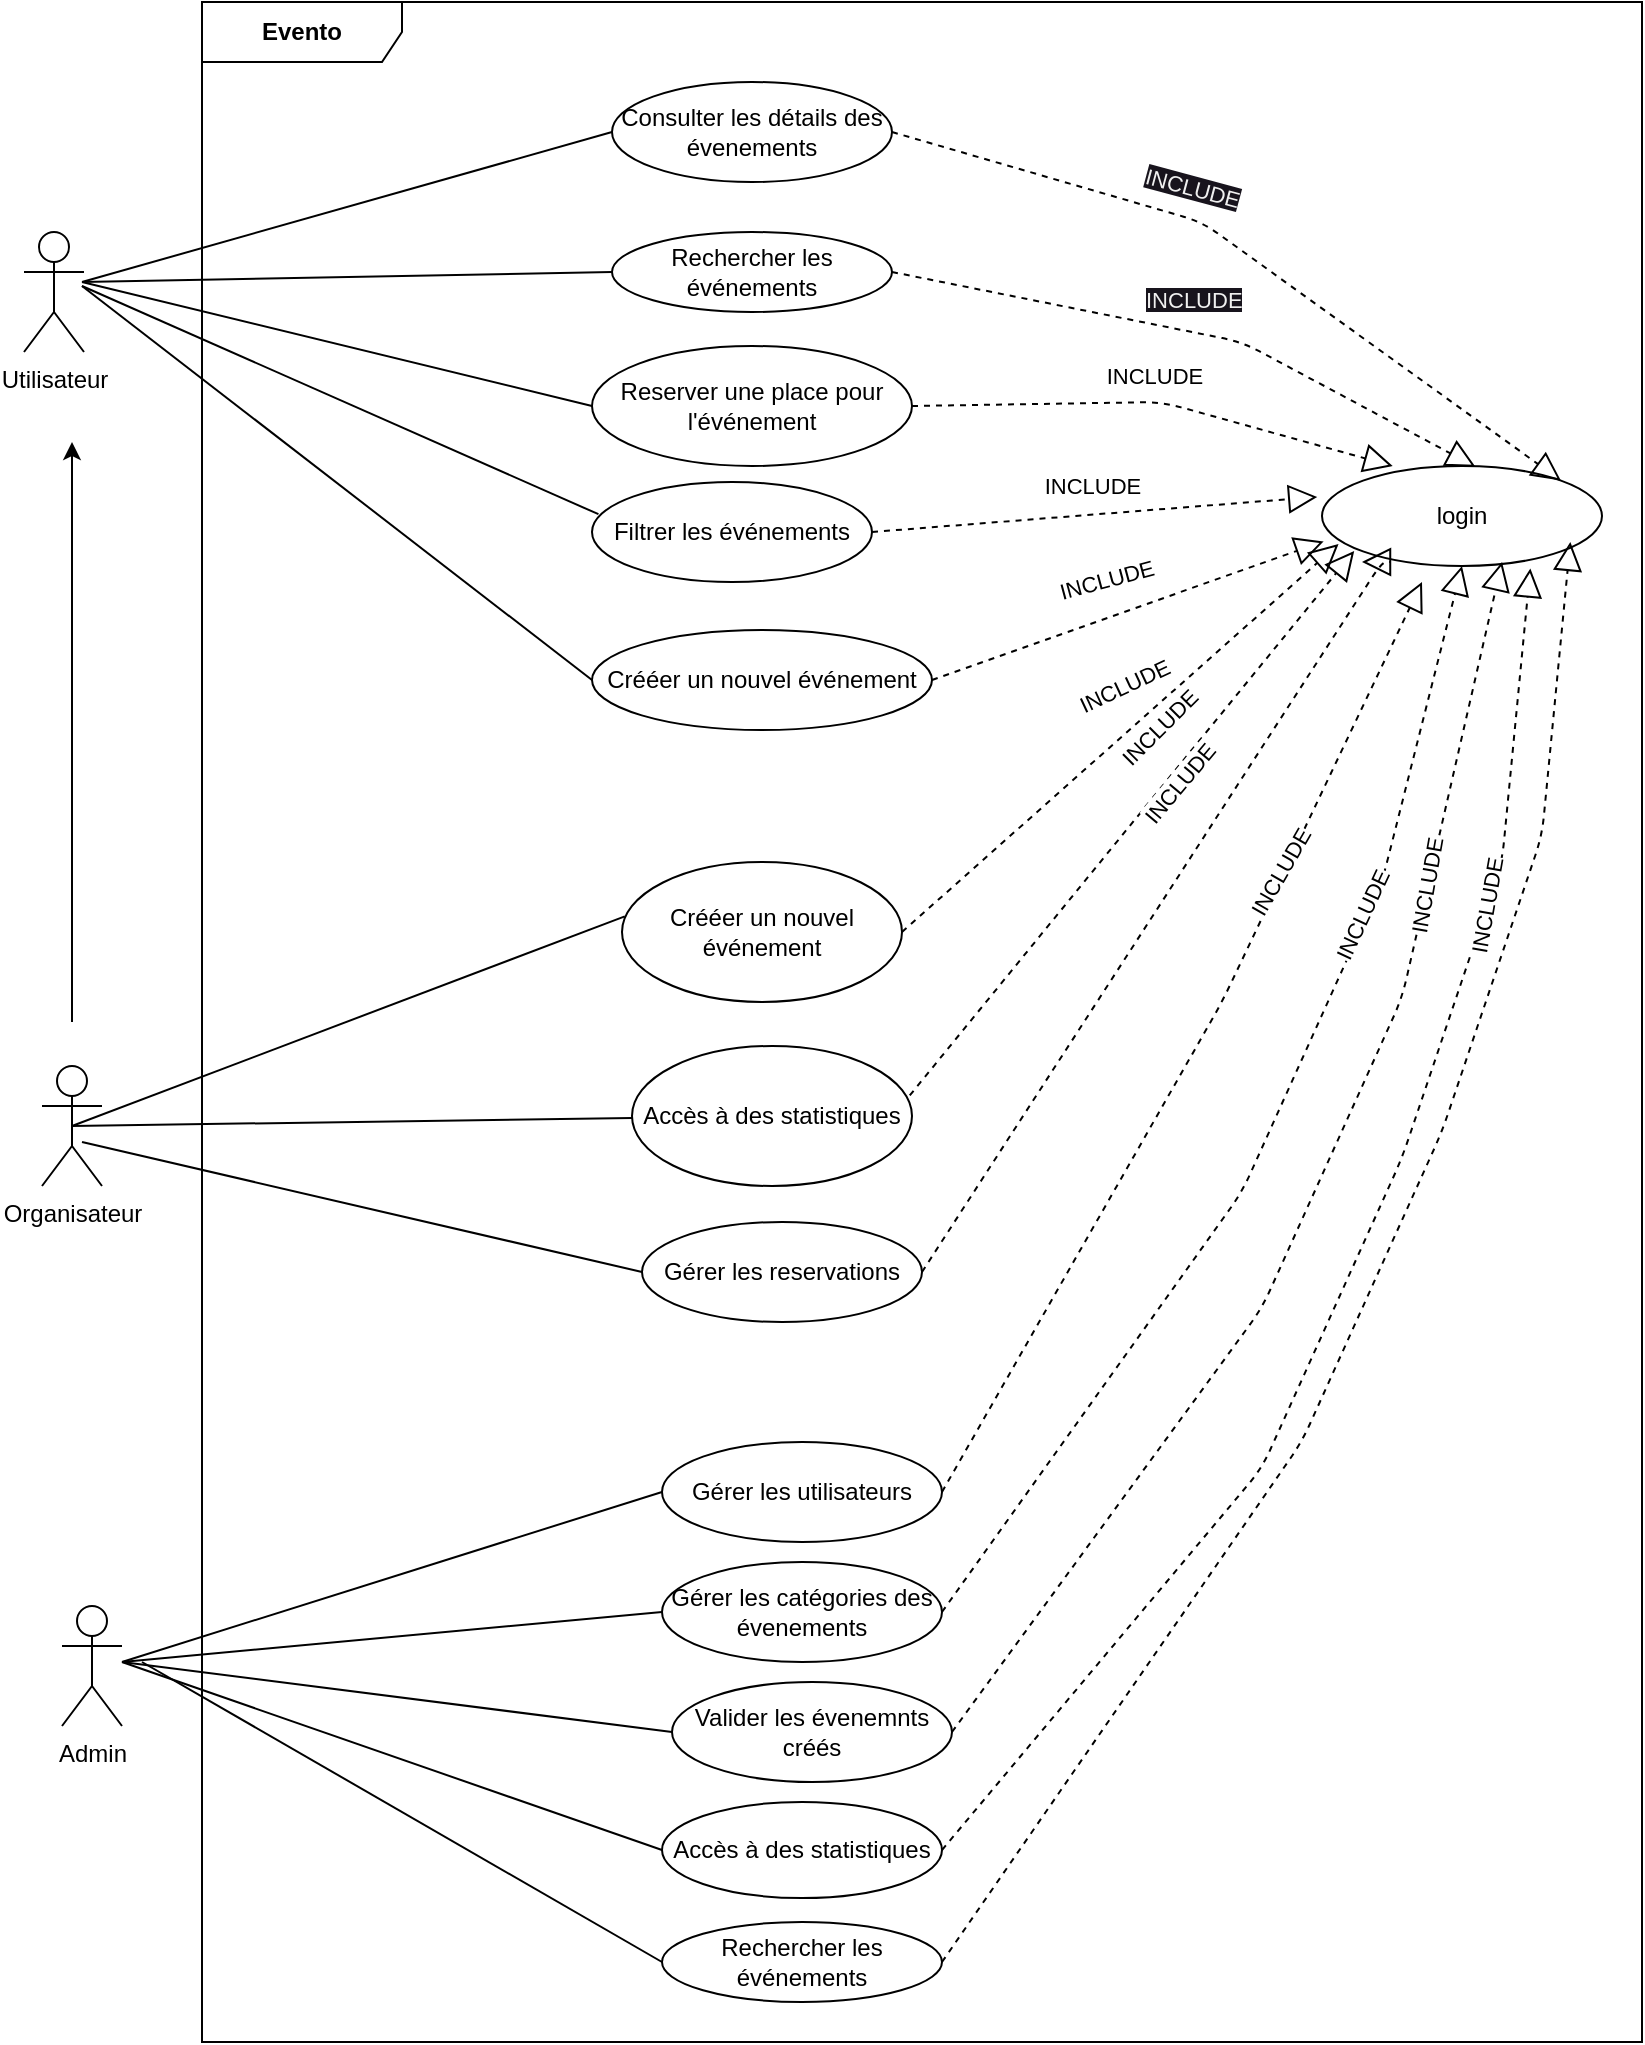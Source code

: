 <mxfile>
    <diagram id="Aq5SklJpldZwCfAiTJRI" name="Page-1">
        <mxGraphModel dx="1424" dy="1008" grid="1" gridSize="10" guides="1" tooltips="1" connect="1" arrows="1" fold="1" page="1" pageScale="1" pageWidth="850" pageHeight="1100" math="0" shadow="0">
            <root>
                <mxCell id="0"/>
                <mxCell id="1" parent="0"/>
                <mxCell id="4" value="Consulter les détails des évenements" style="ellipse;whiteSpace=wrap;html=1;" parent="1" vertex="1">
                    <mxGeometry x="335" y="430" width="140" height="50" as="geometry"/>
                </mxCell>
                <mxCell id="5" value="Gérer les reservations" style="ellipse;whiteSpace=wrap;html=1;" parent="1" vertex="1">
                    <mxGeometry x="350" y="1000" width="140" height="50" as="geometry"/>
                </mxCell>
                <mxCell id="6" value="Filtrer les événements" style="ellipse;whiteSpace=wrap;html=1;" parent="1" vertex="1">
                    <mxGeometry x="325" y="630" width="140" height="50" as="geometry"/>
                </mxCell>
                <mxCell id="7" value="login" style="ellipse;whiteSpace=wrap;html=1;" parent="1" vertex="1">
                    <mxGeometry x="690" y="622" width="140" height="50" as="geometry"/>
                </mxCell>
                <mxCell id="8" value="Utilisateur" style="shape=umlActor;verticalLabelPosition=bottom;verticalAlign=top;html=1;" parent="1" vertex="1">
                    <mxGeometry x="41" y="505" width="30" height="60" as="geometry"/>
                </mxCell>
                <mxCell id="9" value="Rechercher les événements" style="ellipse;whiteSpace=wrap;html=1;" parent="1" vertex="1">
                    <mxGeometry x="335" y="505" width="140" height="40" as="geometry"/>
                </mxCell>
                <mxCell id="10" value="Reserver une place pour l'événement" style="ellipse;whiteSpace=wrap;html=1;" parent="1" vertex="1">
                    <mxGeometry x="325" y="562" width="160" height="60" as="geometry"/>
                </mxCell>
                <mxCell id="14" value="Crééer un nouvel événement" style="ellipse;whiteSpace=wrap;html=1;" parent="1" vertex="1">
                    <mxGeometry x="325" y="704" width="170" height="50" as="geometry"/>
                </mxCell>
                <mxCell id="15" value="Organisateur" style="shape=umlActor;verticalLabelPosition=bottom;verticalAlign=top;html=1;" parent="1" vertex="1">
                    <mxGeometry x="50" y="922" width="30" height="60" as="geometry"/>
                </mxCell>
                <mxCell id="16" value="Crééer un nouvel événement" style="ellipse;whiteSpace=wrap;html=1;" parent="1" vertex="1">
                    <mxGeometry x="340" y="820" width="140" height="70" as="geometry"/>
                </mxCell>
                <mxCell id="17" value="Accès à des statistiques" style="ellipse;whiteSpace=wrap;html=1;" parent="1" vertex="1">
                    <mxGeometry x="345" y="912" width="140" height="70" as="geometry"/>
                </mxCell>
                <mxCell id="18" value="" style="endArrow=none;html=1;exitX=0.5;exitY=0.5;exitDx=0;exitDy=0;exitPerimeter=0;entryX=0.01;entryY=0.388;entryDx=0;entryDy=0;entryPerimeter=0;" parent="1" source="15" target="16" edge="1">
                    <mxGeometry width="50" height="50" relative="1" as="geometry">
                        <mxPoint x="110" y="982" as="sourcePoint"/>
                        <mxPoint x="160" y="932" as="targetPoint"/>
                    </mxGeometry>
                </mxCell>
                <mxCell id="19" value="" style="endArrow=none;html=1;exitX=0.5;exitY=0.5;exitDx=0;exitDy=0;exitPerimeter=0;" parent="1" source="15" target="17" edge="1">
                    <mxGeometry width="50" height="50" relative="1" as="geometry">
                        <mxPoint x="75" y="1162" as="sourcePoint"/>
                        <mxPoint x="376.4" y="1069.16" as="targetPoint"/>
                    </mxGeometry>
                </mxCell>
                <mxCell id="21" value="" style="endArrow=none;html=1;entryX=0.023;entryY=0.322;entryDx=0;entryDy=0;entryPerimeter=0;" parent="1" target="6" edge="1">
                    <mxGeometry width="50" height="50" relative="1" as="geometry">
                        <mxPoint x="70" y="532" as="sourcePoint"/>
                        <mxPoint x="330.0" y="631" as="targetPoint"/>
                    </mxGeometry>
                </mxCell>
                <mxCell id="22" value="" style="endArrow=none;html=1;entryX=0;entryY=0.5;entryDx=0;entryDy=0;" parent="1" target="14" edge="1">
                    <mxGeometry width="50" height="50" relative="1" as="geometry">
                        <mxPoint x="70" y="532" as="sourcePoint"/>
                        <mxPoint x="367.309" y="808.123" as="targetPoint"/>
                        <Array as="points"/>
                    </mxGeometry>
                </mxCell>
                <mxCell id="24" value="" style="endArrow=none;html=1;entryX=0;entryY=0.5;entryDx=0;entryDy=0;" parent="1" target="10" edge="1">
                    <mxGeometry width="50" height="50" relative="1" as="geometry">
                        <mxPoint x="70" y="530" as="sourcePoint"/>
                        <mxPoint x="360" y="472" as="targetPoint"/>
                    </mxGeometry>
                </mxCell>
                <mxCell id="28" value="" style="endArrow=none;html=1;entryX=0;entryY=0.5;entryDx=0;entryDy=0;" parent="1" target="5" edge="1">
                    <mxGeometry width="50" height="50" relative="1" as="geometry">
                        <mxPoint x="70" y="960" as="sourcePoint"/>
                        <mxPoint x="365.644" y="186.835" as="targetPoint"/>
                    </mxGeometry>
                </mxCell>
                <mxCell id="30" value="" style="endArrow=block;dashed=1;endFill=0;endSize=12;html=1;exitX=1;exitY=0.5;exitDx=0;exitDy=0;" parent="1" source="5" edge="1">
                    <mxGeometry width="160" relative="1" as="geometry">
                        <mxPoint x="500" y="182.0" as="sourcePoint"/>
                        <mxPoint x="710.0" y="670" as="targetPoint"/>
                        <Array as="points">
                            <mxPoint x="720" y="670"/>
                        </Array>
                    </mxGeometry>
                </mxCell>
                <mxCell id="33" value="" style="endArrow=block;dashed=1;endFill=0;endSize=12;html=1;exitX=1;exitY=0.5;exitDx=0;exitDy=0;" parent="1" source="10" edge="1">
                    <mxGeometry width="160" relative="1" as="geometry">
                        <mxPoint x="505" y="507.6" as="sourcePoint"/>
                        <mxPoint x="725.33" y="622.002" as="targetPoint"/>
                        <Array as="points">
                            <mxPoint x="610" y="590"/>
                        </Array>
                    </mxGeometry>
                </mxCell>
                <mxCell id="36" value="" style="endArrow=block;dashed=1;endFill=0;endSize=12;html=1;exitX=1;exitY=0.5;exitDx=0;exitDy=0;entryX=-0.017;entryY=0.309;entryDx=0;entryDy=0;entryPerimeter=0;" parent="1" source="6" target="7" edge="1">
                    <mxGeometry width="160" relative="1" as="geometry">
                        <mxPoint x="470.0" y="631" as="sourcePoint"/>
                        <mxPoint x="683.92" y="665.75" as="targetPoint"/>
                    </mxGeometry>
                </mxCell>
                <mxCell id="37" value="" style="endArrow=block;dashed=1;endFill=0;endSize=12;html=1;entryX=0.006;entryY=0.754;entryDx=0;entryDy=0;entryPerimeter=0;exitX=1;exitY=0.5;exitDx=0;exitDy=0;" parent="1" source="14" target="7" edge="1">
                    <mxGeometry width="160" relative="1" as="geometry">
                        <mxPoint x="510" y="625" as="sourcePoint"/>
                        <mxPoint x="700.503" y="674.678" as="targetPoint"/>
                    </mxGeometry>
                </mxCell>
                <mxCell id="38" value="" style="endArrow=block;dashed=1;endFill=0;endSize=12;html=1;exitX=1;exitY=0.5;exitDx=0;exitDy=0;entryX=0.059;entryY=0.781;entryDx=0;entryDy=0;entryPerimeter=0;" parent="1" source="16" target="7" edge="1">
                    <mxGeometry width="160" relative="1" as="geometry">
                        <mxPoint x="505" y="937" as="sourcePoint"/>
                        <mxPoint x="750.0" y="682" as="targetPoint"/>
                    </mxGeometry>
                </mxCell>
                <mxCell id="39" value="" style="endArrow=block;dashed=1;endFill=0;endSize=12;html=1;exitX=0.992;exitY=0.353;exitDx=0;exitDy=0;exitPerimeter=0;entryX=0.115;entryY=0.85;entryDx=0;entryDy=0;entryPerimeter=0;" parent="1" source="17" target="7" edge="1">
                    <mxGeometry width="160" relative="1" as="geometry">
                        <mxPoint x="515" y="1077" as="sourcePoint"/>
                        <mxPoint x="779.96" y="672" as="targetPoint"/>
                    </mxGeometry>
                </mxCell>
                <mxCell id="41" value="" style="endArrow=classic;html=1;" parent="1" edge="1">
                    <mxGeometry width="50" height="50" relative="1" as="geometry">
                        <mxPoint x="65" y="900" as="sourcePoint"/>
                        <mxPoint x="65" y="610" as="targetPoint"/>
                    </mxGeometry>
                </mxCell>
                <mxCell id="42" value="Evento" style="shape=umlFrame;whiteSpace=wrap;html=1;width=100;height=30;fontStyle=1" parent="1" vertex="1">
                    <mxGeometry x="130" y="390" width="720" height="1020" as="geometry"/>
                </mxCell>
                <mxCell id="43" value="Admin" style="shape=umlActor;verticalLabelPosition=bottom;verticalAlign=top;html=1;" parent="1" vertex="1">
                    <mxGeometry x="60" y="1192" width="30" height="60" as="geometry"/>
                </mxCell>
                <mxCell id="48" value="Valider les évenemnts créés" style="ellipse;whiteSpace=wrap;html=1;" parent="1" vertex="1">
                    <mxGeometry x="365" y="1230" width="140" height="50" as="geometry"/>
                </mxCell>
                <mxCell id="49" value="Gérer les utilisateurs" style="ellipse;whiteSpace=wrap;html=1;" parent="1" vertex="1">
                    <mxGeometry x="360" y="1110" width="140" height="50" as="geometry"/>
                </mxCell>
                <mxCell id="50" value="Gérer les catégories des évenements" style="ellipse;whiteSpace=wrap;html=1;" parent="1" vertex="1">
                    <mxGeometry x="360" y="1170" width="140" height="50" as="geometry"/>
                </mxCell>
                <mxCell id="51" value="Accès à des statistiques" style="ellipse;whiteSpace=wrap;html=1;" parent="1" vertex="1">
                    <mxGeometry x="360" y="1290" width="140" height="48" as="geometry"/>
                </mxCell>
                <mxCell id="52" value="" style="endArrow=none;html=1;entryX=0;entryY=0.5;entryDx=0;entryDy=0;" parent="1" target="49" edge="1">
                    <mxGeometry width="50" height="50" relative="1" as="geometry">
                        <mxPoint x="90" y="1220" as="sourcePoint"/>
                        <mxPoint x="376.4" y="1052.0" as="targetPoint"/>
                    </mxGeometry>
                </mxCell>
                <mxCell id="53" value="" style="endArrow=none;html=1;entryX=0;entryY=0.5;entryDx=0;entryDy=0;" parent="1" target="50" edge="1">
                    <mxGeometry width="50" height="50" relative="1" as="geometry">
                        <mxPoint x="90" y="1220" as="sourcePoint"/>
                        <mxPoint x="370" y="1155" as="targetPoint"/>
                    </mxGeometry>
                </mxCell>
                <mxCell id="54" value="" style="endArrow=none;html=1;entryX=0;entryY=0.5;entryDx=0;entryDy=0;" parent="1" target="48" edge="1">
                    <mxGeometry width="50" height="50" relative="1" as="geometry">
                        <mxPoint x="90" y="1220" as="sourcePoint"/>
                        <mxPoint x="370" y="1225" as="targetPoint"/>
                    </mxGeometry>
                </mxCell>
                <mxCell id="55" value="" style="endArrow=none;html=1;entryX=0;entryY=0.5;entryDx=0;entryDy=0;" parent="1" target="51" edge="1">
                    <mxGeometry width="50" height="50" relative="1" as="geometry">
                        <mxPoint x="90" y="1220" as="sourcePoint"/>
                        <mxPoint x="360" y="1360" as="targetPoint"/>
                    </mxGeometry>
                </mxCell>
                <mxCell id="56" value="" style="endArrow=block;dashed=1;endFill=0;endSize=12;html=1;exitX=1;exitY=0.5;exitDx=0;exitDy=0;" parent="1" source="49" edge="1">
                    <mxGeometry width="160" relative="1" as="geometry">
                        <mxPoint x="500" y="1149.5" as="sourcePoint"/>
                        <mxPoint x="740" y="680" as="targetPoint"/>
                        <Array as="points">
                            <mxPoint x="640" y="890"/>
                        </Array>
                    </mxGeometry>
                </mxCell>
                <mxCell id="57" value="" style="endArrow=block;dashed=1;endFill=0;endSize=12;html=1;exitX=1;exitY=0.5;exitDx=0;exitDy=0;entryX=0.5;entryY=1;entryDx=0;entryDy=0;" parent="1" target="7" edge="1" source="50">
                    <mxGeometry width="160" relative="1" as="geometry">
                        <mxPoint x="495" y="1229.5" as="sourcePoint"/>
                        <mxPoint x="735" y="760" as="targetPoint"/>
                        <Array as="points">
                            <mxPoint x="650" y="985"/>
                            <mxPoint x="720" y="830"/>
                        </Array>
                    </mxGeometry>
                </mxCell>
                <mxCell id="58" value="" style="endArrow=block;dashed=1;endFill=0;endSize=12;html=1;exitX=1;exitY=0.5;exitDx=0;exitDy=0;entryX=0.643;entryY=0.96;entryDx=0;entryDy=0;entryPerimeter=0;" parent="1" target="7" edge="1" source="48">
                    <mxGeometry width="160" relative="1" as="geometry">
                        <mxPoint x="505" y="1287.5" as="sourcePoint"/>
                        <mxPoint x="770" y="730" as="targetPoint"/>
                        <Array as="points">
                            <mxPoint x="660" y="1043"/>
                            <mxPoint x="730" y="888"/>
                        </Array>
                    </mxGeometry>
                </mxCell>
                <mxCell id="59" value="" style="endArrow=block;dashed=1;endFill=0;endSize=12;html=1;exitX=1;exitY=0.5;exitDx=0;exitDy=0;entryX=0.744;entryY=1.025;entryDx=0;entryDy=0;entryPerimeter=0;" parent="1" target="7" edge="1" source="51">
                    <mxGeometry width="160" relative="1" as="geometry">
                        <mxPoint x="505" y="1367.5" as="sourcePoint"/>
                        <mxPoint x="770" y="810" as="targetPoint"/>
                        <Array as="points">
                            <mxPoint x="660" y="1123"/>
                            <mxPoint x="730" y="968"/>
                            <mxPoint x="780" y="820"/>
                        </Array>
                    </mxGeometry>
                </mxCell>
                <mxCell id="62" value="INCLUDE" style="edgeLabel;html=1;align=center;verticalAlign=middle;resizable=0;points=[];rotation=0;" parent="1" vertex="1" connectable="0">
                    <mxGeometry x="621.001" y="592.002" as="geometry">
                        <mxPoint x="-14.83" y="-15.687" as="offset"/>
                    </mxGeometry>
                </mxCell>
                <mxCell id="63" value="INCLUDE" style="edgeLabel;html=1;align=center;verticalAlign=middle;resizable=0;points=[];rotation=-15;" parent="1" vertex="1" connectable="0">
                    <mxGeometry x="600.001" y="690.002" as="geometry">
                        <mxPoint x="-14.83" y="-15.687" as="offset"/>
                    </mxGeometry>
                </mxCell>
                <mxCell id="64" value="INCLUDE" style="edgeLabel;html=1;align=center;verticalAlign=middle;resizable=0;points=[];rotation=0;" parent="1" vertex="1" connectable="0">
                    <mxGeometry x="590.001" y="647.002" as="geometry">
                        <mxPoint x="-14.83" y="-15.687" as="offset"/>
                    </mxGeometry>
                </mxCell>
                <mxCell id="65" value="INCLUDE" style="edgeLabel;html=1;align=center;verticalAlign=middle;resizable=0;points=[];rotation=-25;" parent="1" vertex="1" connectable="0">
                    <mxGeometry x="611.001" y="740.002" as="geometry">
                        <mxPoint x="-14.83" y="-15.687" as="offset"/>
                    </mxGeometry>
                </mxCell>
                <mxCell id="66" value="INCLUDE" style="edgeLabel;html=1;align=center;verticalAlign=middle;resizable=0;points=[];rotation=-45;" parent="1" vertex="1" connectable="0">
                    <mxGeometry x="630.001" y="754.002" as="geometry">
                        <mxPoint x="-14.83" y="-15.687" as="offset"/>
                    </mxGeometry>
                </mxCell>
                <mxCell id="67" value="INCLUDE" style="edgeLabel;html=1;align=center;verticalAlign=middle;resizable=0;points=[];rotation=-50;" parent="1" vertex="1" connectable="0">
                    <mxGeometry x="640.001" y="780.002" as="geometry">
                        <mxPoint x="-14.83" y="-15.687" as="offset"/>
                    </mxGeometry>
                </mxCell>
                <mxCell id="68" value="INCLUDE" style="edgeLabel;html=1;align=center;verticalAlign=middle;resizable=0;points=[];rotation=-60;" parent="1" vertex="1" connectable="0">
                    <mxGeometry x="690.001" y="820.002" as="geometry">
                        <mxPoint x="-14.83" y="-15.687" as="offset"/>
                    </mxGeometry>
                </mxCell>
                <mxCell id="69" value="INCLUDE" style="edgeLabel;html=1;align=center;verticalAlign=middle;resizable=0;points=[];rotation=-65;" parent="1" vertex="1" connectable="0">
                    <mxGeometry x="730.001" y="840.002" as="geometry">
                        <mxPoint x="-14.83" y="-15.687" as="offset"/>
                    </mxGeometry>
                </mxCell>
                <mxCell id="70" value="INCLUDE" style="edgeLabel;html=1;align=center;verticalAlign=middle;resizable=0;points=[];rotation=-80;" parent="1" vertex="1" connectable="0">
                    <mxGeometry x="760.001" y="820.002" as="geometry">
                        <mxPoint x="-14.83" y="-15.687" as="offset"/>
                    </mxGeometry>
                </mxCell>
                <mxCell id="71" value="INCLUDE" style="edgeLabel;html=1;align=center;verticalAlign=middle;resizable=0;points=[];rotation=-80;" parent="1" vertex="1" connectable="0">
                    <mxGeometry x="790.001" y="830.002" as="geometry">
                        <mxPoint x="-14.83" y="-15.687" as="offset"/>
                    </mxGeometry>
                </mxCell>
                <mxCell id="81" value="" style="endArrow=none;html=1;entryX=0;entryY=0.5;entryDx=0;entryDy=0;" parent="1" target="4" edge="1">
                    <mxGeometry width="50" height="50" relative="1" as="geometry">
                        <mxPoint x="70" y="530" as="sourcePoint"/>
                        <mxPoint x="360" y="117" as="targetPoint"/>
                    </mxGeometry>
                </mxCell>
                <mxCell id="83" value="" style="endArrow=none;html=1;entryX=0;entryY=0.5;entryDx=0;entryDy=0;" parent="1" target="9" edge="1">
                    <mxGeometry width="50" height="50" relative="1" as="geometry">
                        <mxPoint x="70" y="530" as="sourcePoint"/>
                        <mxPoint x="370" y="260" as="targetPoint"/>
                    </mxGeometry>
                </mxCell>
                <mxCell id="87" value="" style="endArrow=block;dashed=1;endFill=0;endSize=12;html=1;exitX=1;exitY=0.5;exitDx=0;exitDy=0;entryX=0.548;entryY=0.007;entryDx=0;entryDy=0;entryPerimeter=0;" parent="1" source="9" target="7" edge="1">
                    <mxGeometry width="160" relative="1" as="geometry">
                        <mxPoint x="495.0" y="602" as="sourcePoint"/>
                        <mxPoint x="735.33" y="632.002" as="targetPoint"/>
                        <Array as="points">
                            <mxPoint x="650" y="560"/>
                        </Array>
                    </mxGeometry>
                </mxCell>
                <mxCell id="88" value="&lt;span style=&quot;color: rgb(240, 240, 240); font-family: Helvetica; font-size: 11px; font-style: normal; font-variant-ligatures: normal; font-variant-caps: normal; font-weight: 400; letter-spacing: normal; orphans: 2; text-align: center; text-indent: 0px; text-transform: none; widows: 2; word-spacing: 0px; -webkit-text-stroke-width: 0px; background-color: rgb(24, 20, 29); text-decoration-thickness: initial; text-decoration-style: initial; text-decoration-color: initial; float: none; display: inline !important;&quot;&gt;INCLUDE&lt;/span&gt;" style="text;whiteSpace=wrap;html=1;" parent="1" vertex="1">
                    <mxGeometry x="600" y="525" width="60" height="20" as="geometry"/>
                </mxCell>
                <mxCell id="89" value="" style="endArrow=block;dashed=1;endFill=0;endSize=12;html=1;exitX=1;exitY=0.5;exitDx=0;exitDy=0;entryX=1;entryY=0;entryDx=0;entryDy=0;" parent="1" source="4" target="7" edge="1">
                    <mxGeometry width="160" relative="1" as="geometry">
                        <mxPoint x="475" y="453" as="sourcePoint"/>
                        <mxPoint x="766.72" y="550.35" as="targetPoint"/>
                        <Array as="points">
                            <mxPoint x="630" y="500"/>
                        </Array>
                    </mxGeometry>
                </mxCell>
                <mxCell id="90" value="&lt;span style=&quot;color: rgb(240, 240, 240); font-family: Helvetica; font-size: 11px; font-style: normal; font-variant-ligatures: normal; font-variant-caps: normal; font-weight: 400; letter-spacing: normal; orphans: 2; text-align: center; text-indent: 0px; text-transform: none; widows: 2; word-spacing: 0px; -webkit-text-stroke-width: 0px; background-color: rgb(24, 20, 29); text-decoration-thickness: initial; text-decoration-style: initial; text-decoration-color: initial; float: none; display: inline !important;&quot;&gt;INCLUDE&lt;/span&gt;" style="text;whiteSpace=wrap;html=1;rotation=15;" parent="1" vertex="1">
                    <mxGeometry x="600" y="470" width="60" height="20" as="geometry"/>
                </mxCell>
                <mxCell id="91" value="Rechercher les événements" style="ellipse;whiteSpace=wrap;html=1;" vertex="1" parent="1">
                    <mxGeometry x="360" y="1350" width="140" height="40" as="geometry"/>
                </mxCell>
                <mxCell id="92" value="" style="endArrow=block;dashed=1;endFill=0;endSize=12;html=1;exitX=1;exitY=0.5;exitDx=0;exitDy=0;entryX=0.744;entryY=1.025;entryDx=0;entryDy=0;entryPerimeter=0;" edge="1" parent="1" source="91">
                    <mxGeometry width="160" relative="1" as="geometry">
                        <mxPoint x="520.0" y="1300.75" as="sourcePoint"/>
                        <mxPoint x="814.16" y="660" as="targetPoint"/>
                        <Array as="points">
                            <mxPoint x="680" y="1109.75"/>
                            <mxPoint x="750" y="954.75"/>
                            <mxPoint x="800" y="806.75"/>
                        </Array>
                    </mxGeometry>
                </mxCell>
                <mxCell id="93" value="" style="endArrow=none;html=1;entryX=0;entryY=0.5;entryDx=0;entryDy=0;" edge="1" parent="1" target="91">
                    <mxGeometry width="50" height="50" relative="1" as="geometry">
                        <mxPoint x="100" y="1220" as="sourcePoint"/>
                        <mxPoint x="370.0" y="1145" as="targetPoint"/>
                    </mxGeometry>
                </mxCell>
            </root>
        </mxGraphModel>
    </diagram>
</mxfile>